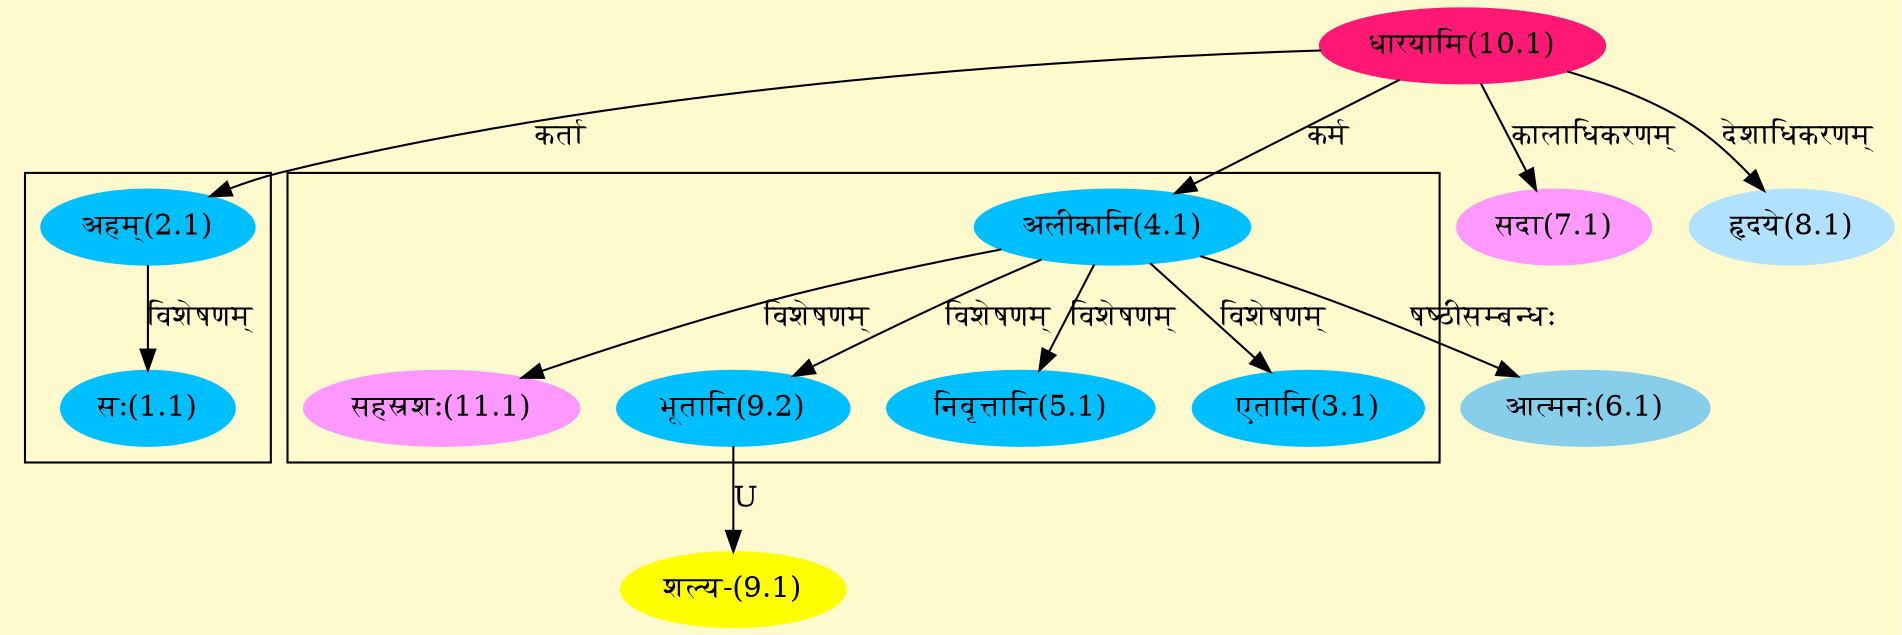 digraph G{
rankdir=BT;
 compound=true;
 bgcolor="lemonchiffon1";

subgraph cluster_1{
Node1_1 [style=filled, color="#00BFFF" label = "सः(1.1)"]
Node2_1 [style=filled, color="#00BFFF" label = "अहम्(2.1)"]

}

subgraph cluster_2{
Node3_1 [style=filled, color="#00BFFF" label = "एतानि(3.1)"]
Node4_1 [style=filled, color="#00BFFF" label = "अलीकानि(4.1)"]
Node5_1 [style=filled, color="#00BFFF" label = "निवृत्तानि(5.1)"]
Node9_2 [style=filled, color="#00BFFF" label = "भूतानि(9.2)"]
Node11_1 [style=filled, color="#FF99FF" label = "सहस्रशः(11.1)"]

}
Node2_1 [style=filled, color="#00BFFF" label = "अहम्(2.1)"]
Node10_1 [style=filled, color="#FF1975" label = "धारयामि(10.1)"]
Node4_1 [style=filled, color="#00BFFF" label = "अलीकानि(4.1)"]
Node6_1 [style=filled, color="#87CEEB" label = "आत्मनः(6.1)"]
Node7_1 [style=filled, color="#FF99FF" label = "सदा(7.1)"]
Node8_1 [style=filled, color="#B0E2FF" label = "हृदये(8.1)"]
Node9_1 [style=filled, color="#FFFF00" label = "शल्य-(9.1)"]
Node9_2 [style=filled, color="#00BFFF" label = "भूतानि(9.2)"]
/* Start of Relations section */

Node1_1 -> Node2_1 [  label="विशेषणम्"  dir="back" ]
Node2_1 -> Node10_1 [  label="कर्ता"  dir="back" ]
Node3_1 -> Node4_1 [  label="विशेषणम्"  dir="back" ]
Node4_1 -> Node10_1 [  label="कर्म"  dir="back" ]
Node5_1 -> Node4_1 [  label="विशेषणम्"  dir="back" ]
Node6_1 -> Node4_1 [  label="षष्ठीसम्बन्धः"  dir="back" ]
Node7_1 -> Node10_1 [  label="कालाधिकरणम्"  dir="back" ]
Node8_1 -> Node10_1 [  label="देशाधिकरणम्"  dir="back" ]
Node9_1 -> Node9_2 [  label="U"  dir="back" ]
Node9_2 -> Node4_1 [  label="विशेषणम्"  dir="back" ]
Node11_1 -> Node4_1 [  label="विशेषणम्"  dir="back" ]
}
